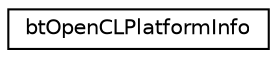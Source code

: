 digraph "Graphical Class Hierarchy"
{
  edge [fontname="Helvetica",fontsize="10",labelfontname="Helvetica",labelfontsize="10"];
  node [fontname="Helvetica",fontsize="10",shape=record];
  rankdir="LR";
  Node1 [label="btOpenCLPlatformInfo",height=0.2,width=0.4,color="black", fillcolor="white", style="filled",URL="$structbt_open_c_l_platform_info.html"];
}
